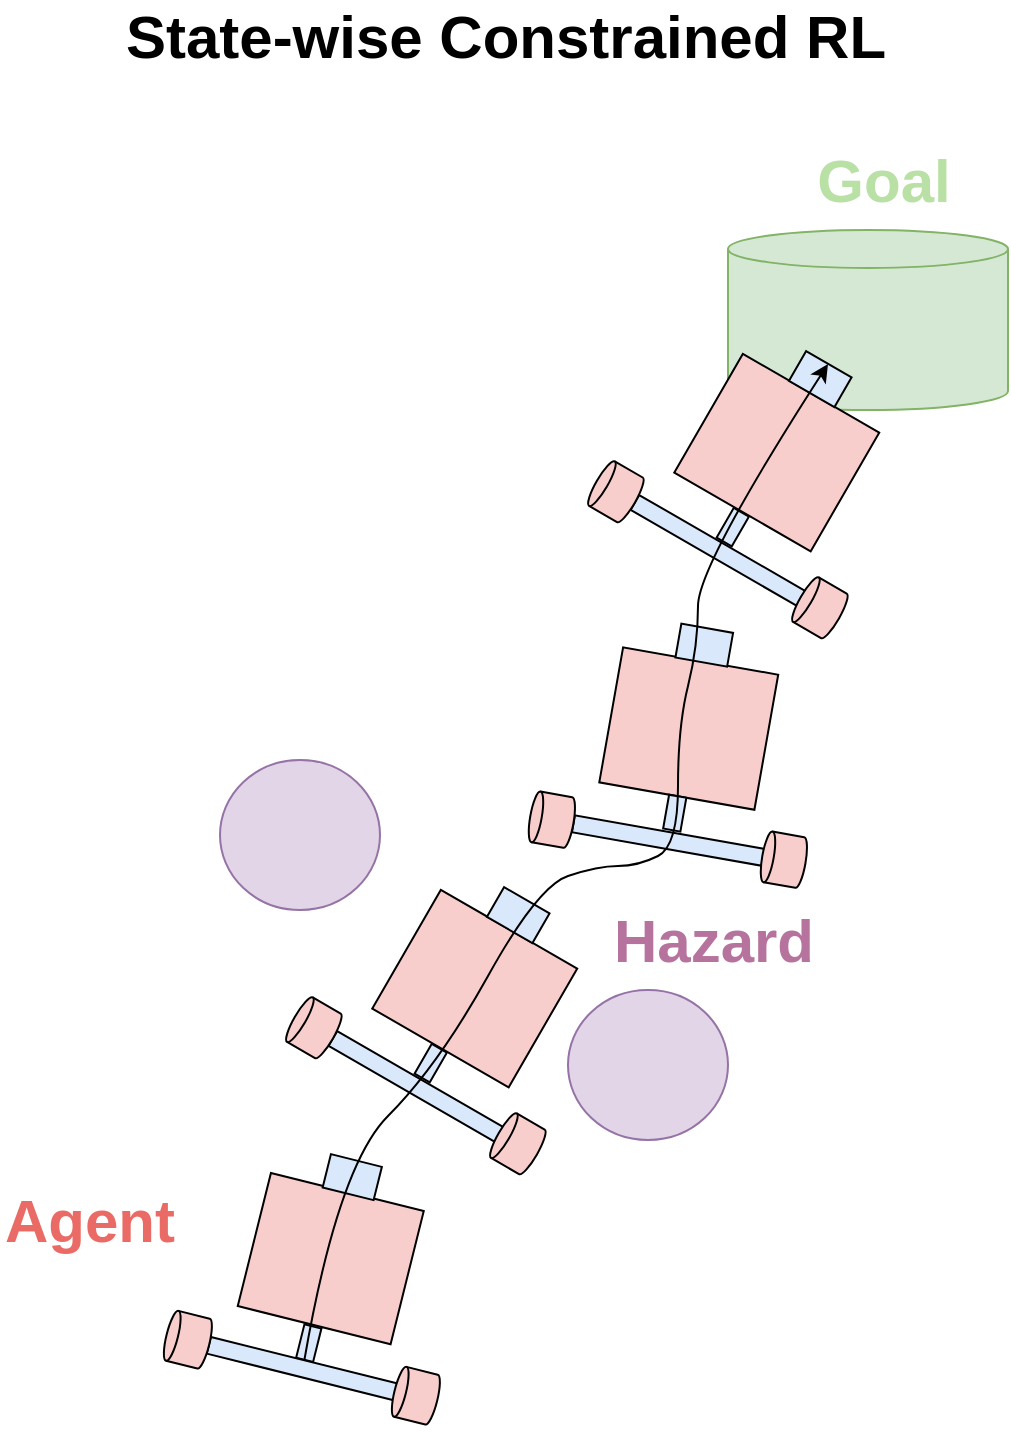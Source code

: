 <mxfile version="27.0.9">
  <diagram name="페이지-1" id="ge7ynudYH0SWpXRpJTb-">
    <mxGraphModel dx="2194" dy="1231" grid="1" gridSize="10" guides="1" tooltips="1" connect="1" arrows="1" fold="1" page="1" pageScale="1" pageWidth="827" pageHeight="1169" math="1" shadow="0">
      <root>
        <mxCell id="0" />
        <mxCell id="1" parent="0" />
        <mxCell id="z2jNvW2etzvbWKpsCLM5-1" value="" style="group;rotation=-166;" parent="1" vertex="1" connectable="0">
          <mxGeometry x="251.004" y="777.003" width="140" height="120" as="geometry" />
        </mxCell>
        <mxCell id="z2jNvW2etzvbWKpsCLM5-2" value="" style="rounded=0;whiteSpace=wrap;html=1;fillColor=#f8cecc;strokeColor=default;rotation=-166;" parent="z2jNvW2etzvbWKpsCLM5-1" vertex="1">
          <mxGeometry x="36" y="15" width="78.75" height="68.571" as="geometry" />
        </mxCell>
        <mxCell id="z2jNvW2etzvbWKpsCLM5-3" value="" style="rounded=0;whiteSpace=wrap;html=1;fillColor=#dae8fc;strokeColor=default;rotation=-166;" parent="z2jNvW2etzvbWKpsCLM5-1" vertex="1">
          <mxGeometry x="73" width="26.25" height="17.143" as="geometry" />
        </mxCell>
        <mxCell id="z2jNvW2etzvbWKpsCLM5-4" value="" style="rounded=0;whiteSpace=wrap;html=1;fillColor=#dae8fc;strokeColor=default;rotation=-166;" parent="z2jNvW2etzvbWKpsCLM5-1" vertex="1">
          <mxGeometry x="60" y="83" width="8.75" height="17.143" as="geometry" />
        </mxCell>
        <mxCell id="z2jNvW2etzvbWKpsCLM5-5" value="" style="rounded=0;whiteSpace=wrap;html=1;fillColor=#dae8fc;strokeColor=default;rotation=-166;" parent="z2jNvW2etzvbWKpsCLM5-1" vertex="1">
          <mxGeometry x="13" y="100" width="96.25" height="8.571" as="geometry" />
        </mxCell>
        <mxCell id="z2jNvW2etzvbWKpsCLM5-6" value="" style="shape=cylinder3;whiteSpace=wrap;html=1;boundedLbl=1;backgroundOutline=1;size=2.875;direction=south;fillColor=#f8cecc;strokeColor=default;rotation=-166;" parent="z2jNvW2etzvbWKpsCLM5-1" vertex="1">
          <mxGeometry x="-7" y="77" width="21.875" height="25.714" as="geometry" />
        </mxCell>
        <mxCell id="z2jNvW2etzvbWKpsCLM5-7" value="" style="shape=cylinder3;whiteSpace=wrap;html=1;boundedLbl=1;backgroundOutline=1;size=2.875;direction=south;fillColor=#f8cecc;strokeColor=default;rotation=-166;" parent="z2jNvW2etzvbWKpsCLM5-1" vertex="1">
          <mxGeometry x="107" y="105" width="21.875" height="25.714" as="geometry" />
        </mxCell>
        <mxCell id="z2jNvW2etzvbWKpsCLM5-8" value="" style="ellipse;whiteSpace=wrap;html=1;fillColor=#e1d5e7;strokeColor=#9673a6;" parent="1" vertex="1">
          <mxGeometry x="445" y="692" width="80" height="75" as="geometry" />
        </mxCell>
        <mxCell id="z2jNvW2etzvbWKpsCLM5-9" value="" style="shape=cylinder3;whiteSpace=wrap;html=1;boundedLbl=1;backgroundOutline=1;size=9.481;fillColor=#d5e8d4;strokeColor=#82b366;" parent="1" vertex="1">
          <mxGeometry x="525" y="312" width="140" height="90" as="geometry" />
        </mxCell>
        <mxCell id="z2jNvW2etzvbWKpsCLM5-10" value="Goal" style="text;html=1;align=center;verticalAlign=middle;whiteSpace=wrap;rounded=0;fontSize=30;fontColor=#B9E0A5;fontStyle=1" parent="1" vertex="1">
          <mxGeometry x="565" y="272" width="76" height="30" as="geometry" />
        </mxCell>
        <mxCell id="z2jNvW2etzvbWKpsCLM5-11" value="&lt;font style=&quot;color: rgb(234, 107, 102);&quot;&gt;Agent&lt;/font&gt;" style="text;html=1;align=center;verticalAlign=middle;whiteSpace=wrap;rounded=0;fontSize=30;fontColor=#B9E0A5;fontStyle=1" parent="1" vertex="1">
          <mxGeometry x="161" y="792" width="90" height="30" as="geometry" />
        </mxCell>
        <mxCell id="z2jNvW2etzvbWKpsCLM5-12" value="&lt;font style=&quot;color: rgb(181, 115, 157);&quot;&gt;Hazard&lt;/font&gt;" style="text;html=1;align=center;verticalAlign=middle;whiteSpace=wrap;rounded=0;fontSize=30;fontColor=#B9E0A5;fontStyle=1" parent="1" vertex="1">
          <mxGeometry x="465" y="652" width="106" height="30" as="geometry" />
        </mxCell>
        <mxCell id="z2jNvW2etzvbWKpsCLM5-13" value="" style="ellipse;whiteSpace=wrap;html=1;fillColor=#e1d5e7;strokeColor=#9673a6;" parent="1" vertex="1">
          <mxGeometry x="271" y="577" width="80" height="75" as="geometry" />
        </mxCell>
        <mxCell id="z2jNvW2etzvbWKpsCLM5-14" value="" style="group;rotation=-150;opacity=23;" parent="1" vertex="1" connectable="0">
          <mxGeometry x="319.996" y="640.002" width="140" height="120" as="geometry" />
        </mxCell>
        <mxCell id="z2jNvW2etzvbWKpsCLM5-15" value="" style="rounded=0;whiteSpace=wrap;html=1;fillColor=#f8cecc;strokeColor=default;rotation=-150;" parent="z2jNvW2etzvbWKpsCLM5-14" vertex="1">
          <mxGeometry x="39" y="17" width="78.75" height="68.571" as="geometry" />
        </mxCell>
        <mxCell id="z2jNvW2etzvbWKpsCLM5-16" value="" style="rounded=0;whiteSpace=wrap;html=1;fillColor=#dae8fc;strokeColor=default;rotation=-150;" parent="z2jNvW2etzvbWKpsCLM5-14" vertex="1">
          <mxGeometry x="87" y="6" width="26.25" height="17.143" as="geometry" />
        </mxCell>
        <mxCell id="z2jNvW2etzvbWKpsCLM5-17" value="" style="rounded=0;whiteSpace=wrap;html=1;fillColor=#dae8fc;strokeColor=default;rotation=-150;" parent="z2jNvW2etzvbWKpsCLM5-14" vertex="1">
          <mxGeometry x="52" y="80" width="8.75" height="17.143" as="geometry" />
        </mxCell>
        <mxCell id="z2jNvW2etzvbWKpsCLM5-18" value="" style="rounded=0;whiteSpace=wrap;html=1;fillColor=#dae8fc;strokeColor=default;rotation=-150;" parent="z2jNvW2etzvbWKpsCLM5-14" vertex="1">
          <mxGeometry x="1" y="96" width="96.25" height="8.571" as="geometry" />
        </mxCell>
        <mxCell id="z2jNvW2etzvbWKpsCLM5-19" value="" style="shape=cylinder3;whiteSpace=wrap;html=1;boundedLbl=1;backgroundOutline=1;size=2.875;direction=south;fillColor=#f8cecc;strokeColor=default;rotation=-150;" parent="z2jNvW2etzvbWKpsCLM5-14" vertex="1">
          <mxGeometry x="-13" y="58" width="21.875" height="25.714" as="geometry" />
        </mxCell>
        <mxCell id="z2jNvW2etzvbWKpsCLM5-20" value="" style="shape=cylinder3;whiteSpace=wrap;html=1;boundedLbl=1;backgroundOutline=1;size=2.875;direction=south;fillColor=#f8cecc;strokeColor=default;rotation=-150;" parent="z2jNvW2etzvbWKpsCLM5-14" vertex="1">
          <mxGeometry x="89" y="116" width="21.875" height="25.714" as="geometry" />
        </mxCell>
        <mxCell id="z2jNvW2etzvbWKpsCLM5-21" value="" style="group;rotation=-170;opacity=23;" parent="1" vertex="1" connectable="0">
          <mxGeometry x="431.002" y="512.002" width="140" height="120" as="geometry" />
        </mxCell>
        <mxCell id="z2jNvW2etzvbWKpsCLM5-22" value="" style="rounded=0;whiteSpace=wrap;html=1;fillColor=#f8cecc;strokeColor=default;rotation=-170;" parent="z2jNvW2etzvbWKpsCLM5-21" vertex="1">
          <mxGeometry x="35" y="15" width="78.75" height="68.571" as="geometry" />
        </mxCell>
        <mxCell id="z2jNvW2etzvbWKpsCLM5-23" value="" style="rounded=0;whiteSpace=wrap;html=1;fillColor=#dae8fc;strokeColor=default;rotation=-170;" parent="z2jNvW2etzvbWKpsCLM5-21" vertex="1">
          <mxGeometry x="69" y="-1" width="26.25" height="17.143" as="geometry" />
        </mxCell>
        <mxCell id="z2jNvW2etzvbWKpsCLM5-24" value="" style="rounded=0;whiteSpace=wrap;html=1;fillColor=#dae8fc;strokeColor=default;rotation=-170;" parent="z2jNvW2etzvbWKpsCLM5-21" vertex="1">
          <mxGeometry x="63" y="83" width="8.75" height="17.143" as="geometry" />
        </mxCell>
        <mxCell id="z2jNvW2etzvbWKpsCLM5-25" value="" style="rounded=0;whiteSpace=wrap;html=1;fillColor=#dae8fc;strokeColor=default;rotation=-170;" parent="z2jNvW2etzvbWKpsCLM5-21" vertex="1">
          <mxGeometry x="16" y="101" width="96.25" height="8.571" as="geometry" />
        </mxCell>
        <mxCell id="z2jNvW2etzvbWKpsCLM5-26" value="" style="shape=cylinder3;whiteSpace=wrap;html=1;boundedLbl=1;backgroundOutline=1;size=2.875;direction=south;fillColor=#f8cecc;strokeColor=default;rotation=-170;" parent="z2jNvW2etzvbWKpsCLM5-21" vertex="1">
          <mxGeometry x="-5" y="82" width="21.875" height="25.714" as="geometry" />
        </mxCell>
        <mxCell id="z2jNvW2etzvbWKpsCLM5-27" value="" style="shape=cylinder3;whiteSpace=wrap;html=1;boundedLbl=1;backgroundOutline=1;size=2.875;direction=south;fillColor=#f8cecc;strokeColor=default;rotation=-170;" parent="z2jNvW2etzvbWKpsCLM5-21" vertex="1">
          <mxGeometry x="111" y="102" width="21.875" height="25.714" as="geometry" />
        </mxCell>
        <mxCell id="z2jNvW2etzvbWKpsCLM5-28" value="" style="group;rotation=-150;opacity=23;" parent="1" vertex="1" connectable="0">
          <mxGeometry x="471.004" y="372.003" width="140" height="120" as="geometry" />
        </mxCell>
        <mxCell id="z2jNvW2etzvbWKpsCLM5-29" value="" style="rounded=0;whiteSpace=wrap;html=1;fillColor=#f8cecc;strokeColor=default;rotation=-150;" parent="z2jNvW2etzvbWKpsCLM5-28" vertex="1">
          <mxGeometry x="39" y="17" width="78.75" height="68.571" as="geometry" />
        </mxCell>
        <mxCell id="z2jNvW2etzvbWKpsCLM5-30" value="" style="rounded=0;whiteSpace=wrap;html=1;fillColor=#dae8fc;strokeColor=default;rotation=-150;" parent="z2jNvW2etzvbWKpsCLM5-28" vertex="1">
          <mxGeometry x="87" y="6" width="26.25" height="17.143" as="geometry" />
        </mxCell>
        <mxCell id="z2jNvW2etzvbWKpsCLM5-31" value="" style="rounded=0;whiteSpace=wrap;html=1;fillColor=#dae8fc;strokeColor=default;rotation=-150;" parent="z2jNvW2etzvbWKpsCLM5-28" vertex="1">
          <mxGeometry x="52" y="80" width="8.75" height="17.143" as="geometry" />
        </mxCell>
        <mxCell id="z2jNvW2etzvbWKpsCLM5-32" value="" style="rounded=0;whiteSpace=wrap;html=1;fillColor=#dae8fc;strokeColor=default;rotation=-150;" parent="z2jNvW2etzvbWKpsCLM5-28" vertex="1">
          <mxGeometry x="1" y="96" width="96.25" height="8.571" as="geometry" />
        </mxCell>
        <mxCell id="z2jNvW2etzvbWKpsCLM5-33" value="" style="shape=cylinder3;whiteSpace=wrap;html=1;boundedLbl=1;backgroundOutline=1;size=2.875;direction=south;fillColor=#f8cecc;strokeColor=default;rotation=-150;" parent="z2jNvW2etzvbWKpsCLM5-28" vertex="1">
          <mxGeometry x="-13" y="58" width="21.875" height="25.714" as="geometry" />
        </mxCell>
        <mxCell id="z2jNvW2etzvbWKpsCLM5-34" value="" style="shape=cylinder3;whiteSpace=wrap;html=1;boundedLbl=1;backgroundOutline=1;size=2.875;direction=south;fillColor=#f8cecc;strokeColor=default;rotation=-150;" parent="z2jNvW2etzvbWKpsCLM5-28" vertex="1">
          <mxGeometry x="89" y="116" width="21.875" height="25.714" as="geometry" />
        </mxCell>
        <mxCell id="z2jNvW2etzvbWKpsCLM5-65" style="edgeStyle=orthogonalEdgeStyle;rounded=0;orthogonalLoop=1;jettySize=auto;html=1;exitX=0.5;exitY=1;exitDx=0;exitDy=0;" parent="1" edge="1">
          <mxGeometry relative="1" as="geometry">
            <mxPoint x="381" y="542" as="sourcePoint" />
            <mxPoint x="381" y="542" as="targetPoint" />
          </mxGeometry>
        </mxCell>
        <mxCell id="z2jNvW2etzvbWKpsCLM5-68" value="&lt;font style=&quot;color: rgb(0, 0, 0);&quot;&gt;State-wise Constrained RL&lt;/font&gt;" style="text;html=1;align=center;verticalAlign=middle;whiteSpace=wrap;rounded=0;fontSize=30;fontColor=#B9E0A5;fontStyle=1" parent="1" vertex="1">
          <mxGeometry x="221" y="200" width="386" height="30" as="geometry" />
        </mxCell>
        <mxCell id="XnBfIWCBOXz1b763oOQ--1" value="" style="curved=1;endArrow=classic;html=1;rounded=0;exitX=0.5;exitY=1;exitDx=0;exitDy=0;" edge="1" parent="1" source="z2jNvW2etzvbWKpsCLM5-5">
          <mxGeometry width="50" height="50" relative="1" as="geometry">
            <mxPoint x="390" y="690" as="sourcePoint" />
            <mxPoint x="575" y="379" as="targetPoint" />
            <Array as="points">
              <mxPoint x="330" y="780" />
              <mxPoint x="380" y="730" />
              <mxPoint x="430" y="640" />
              <mxPoint x="460" y="630" />
              <mxPoint x="480" y="630" />
              <mxPoint x="500" y="620" />
              <mxPoint x="500" y="560" />
              <mxPoint x="510" y="520" />
              <mxPoint x="510" y="480" />
            </Array>
          </mxGeometry>
        </mxCell>
      </root>
    </mxGraphModel>
  </diagram>
</mxfile>
